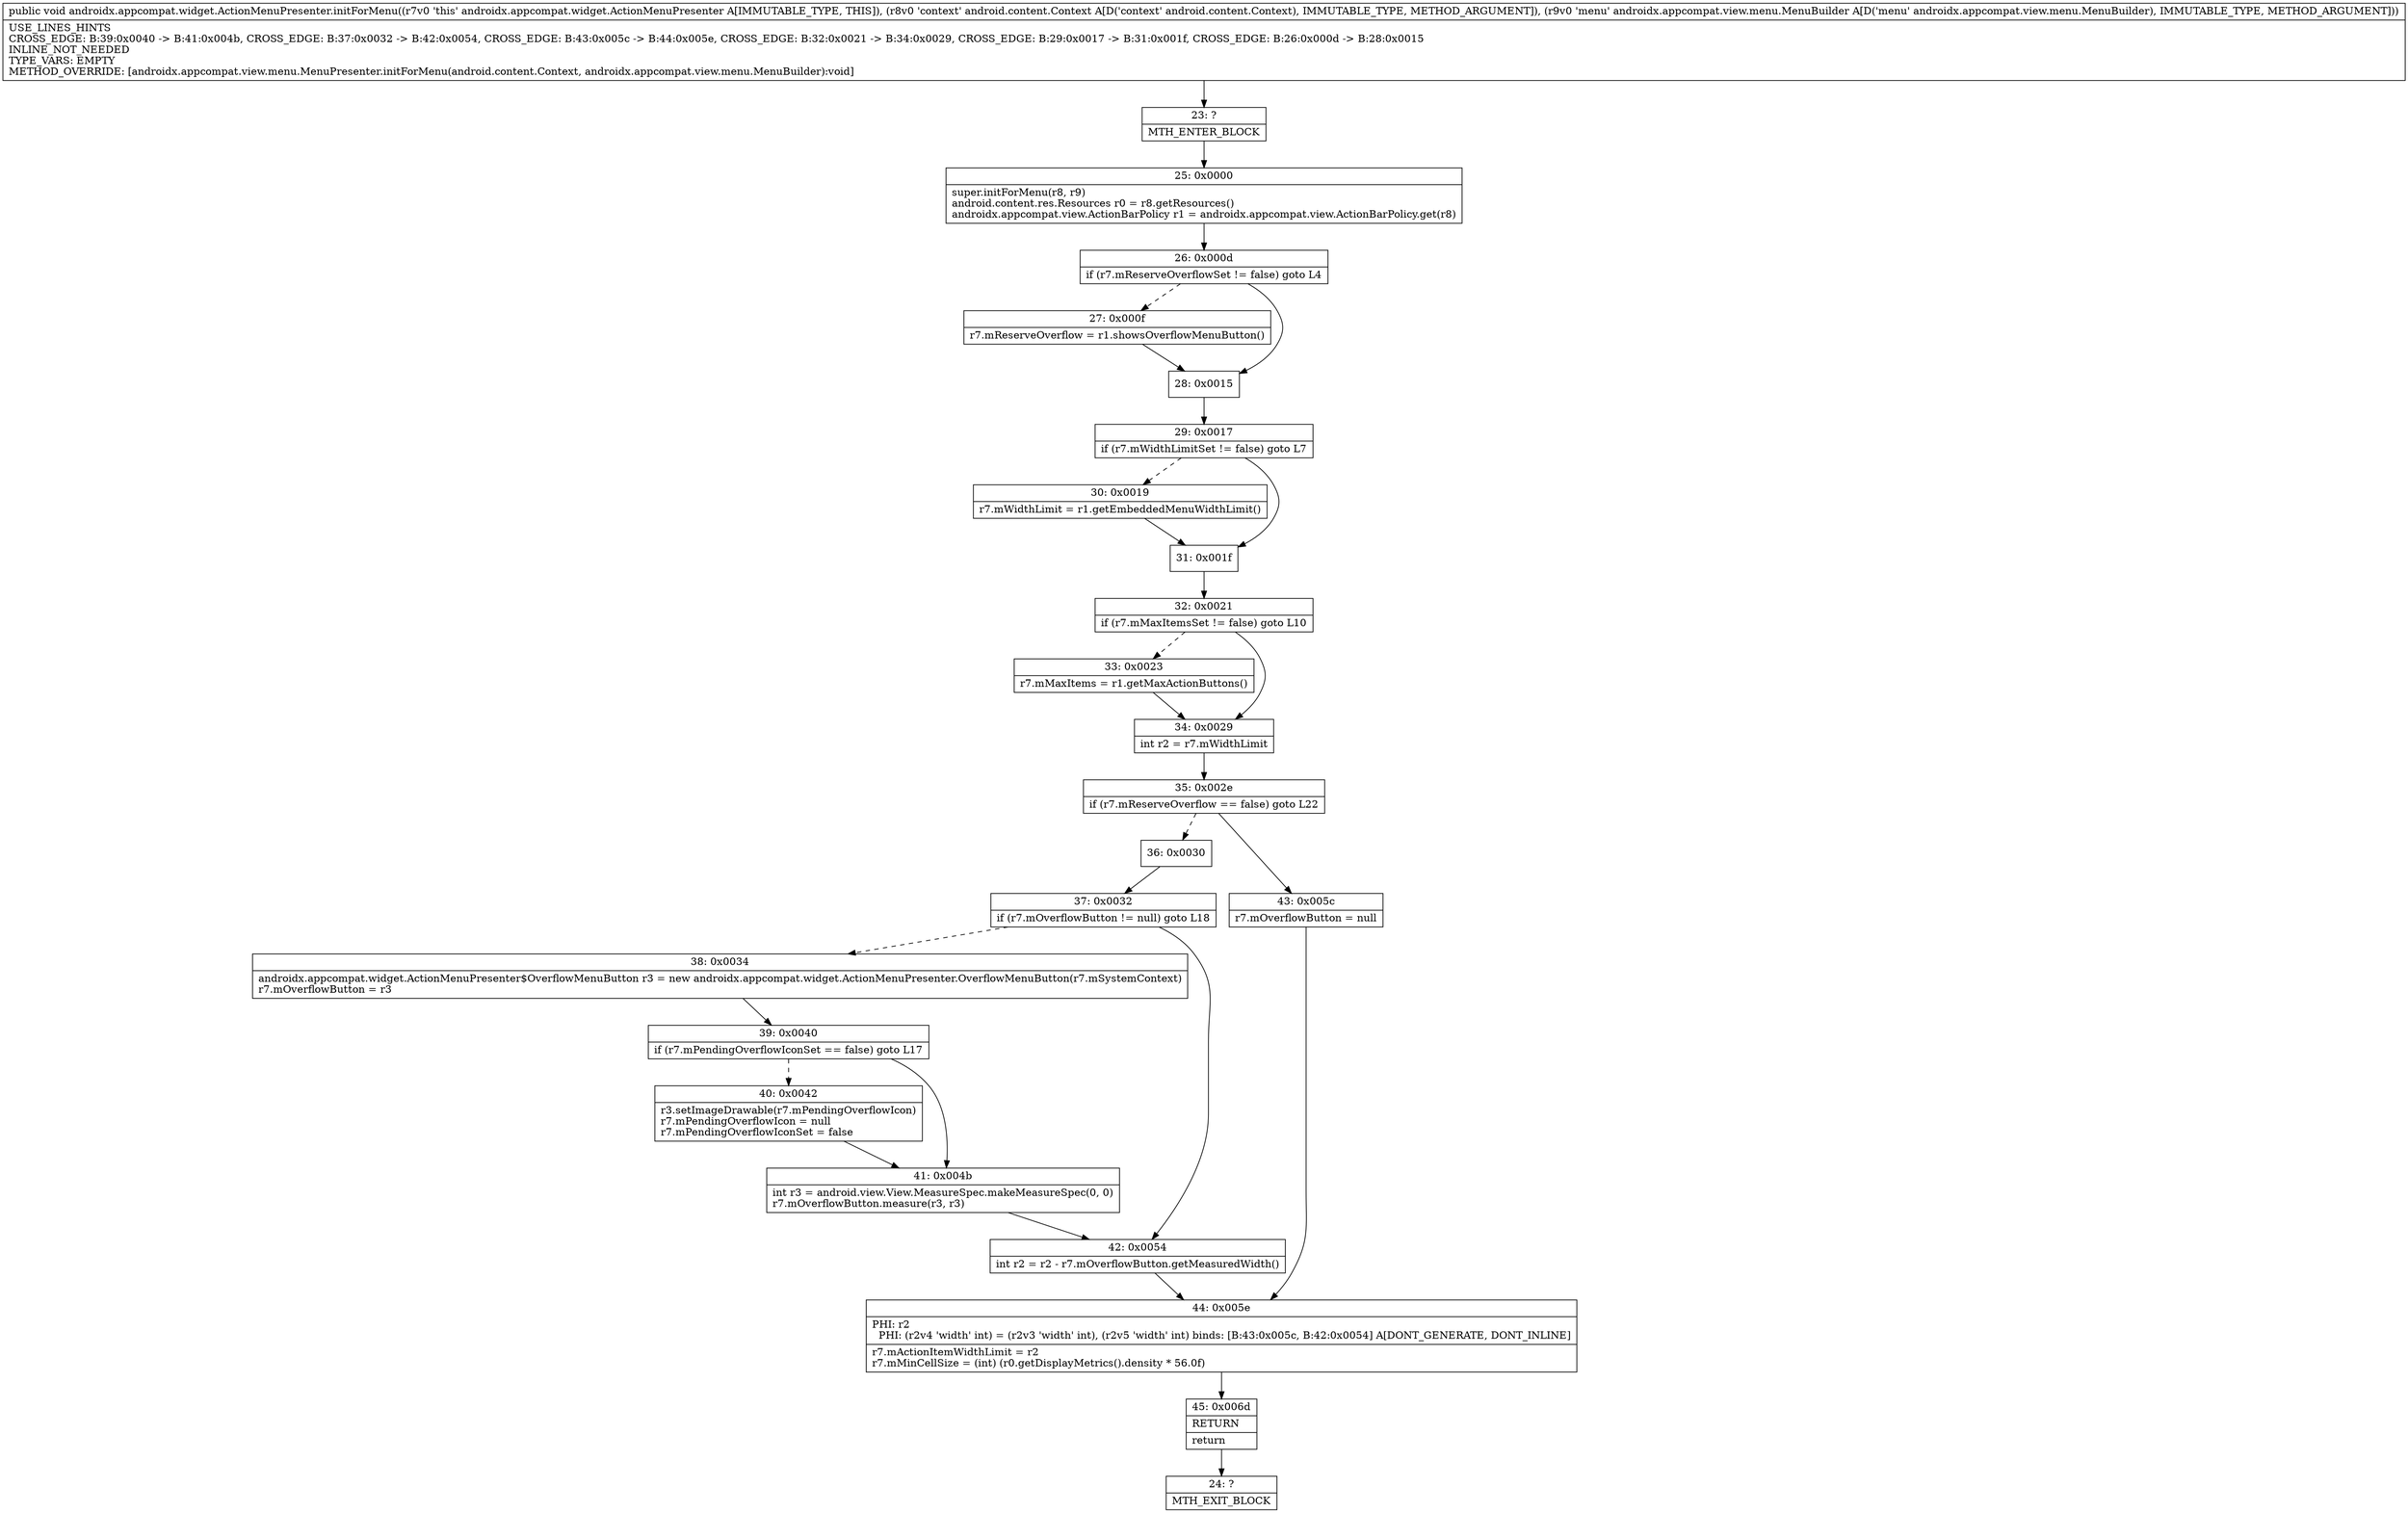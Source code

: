 digraph "CFG forandroidx.appcompat.widget.ActionMenuPresenter.initForMenu(Landroid\/content\/Context;Landroidx\/appcompat\/view\/menu\/MenuBuilder;)V" {
Node_23 [shape=record,label="{23\:\ ?|MTH_ENTER_BLOCK\l}"];
Node_25 [shape=record,label="{25\:\ 0x0000|super.initForMenu(r8, r9)\landroid.content.res.Resources r0 = r8.getResources()\landroidx.appcompat.view.ActionBarPolicy r1 = androidx.appcompat.view.ActionBarPolicy.get(r8)\l}"];
Node_26 [shape=record,label="{26\:\ 0x000d|if (r7.mReserveOverflowSet != false) goto L4\l}"];
Node_27 [shape=record,label="{27\:\ 0x000f|r7.mReserveOverflow = r1.showsOverflowMenuButton()\l}"];
Node_28 [shape=record,label="{28\:\ 0x0015}"];
Node_29 [shape=record,label="{29\:\ 0x0017|if (r7.mWidthLimitSet != false) goto L7\l}"];
Node_30 [shape=record,label="{30\:\ 0x0019|r7.mWidthLimit = r1.getEmbeddedMenuWidthLimit()\l}"];
Node_31 [shape=record,label="{31\:\ 0x001f}"];
Node_32 [shape=record,label="{32\:\ 0x0021|if (r7.mMaxItemsSet != false) goto L10\l}"];
Node_33 [shape=record,label="{33\:\ 0x0023|r7.mMaxItems = r1.getMaxActionButtons()\l}"];
Node_34 [shape=record,label="{34\:\ 0x0029|int r2 = r7.mWidthLimit\l}"];
Node_35 [shape=record,label="{35\:\ 0x002e|if (r7.mReserveOverflow == false) goto L22\l}"];
Node_36 [shape=record,label="{36\:\ 0x0030}"];
Node_37 [shape=record,label="{37\:\ 0x0032|if (r7.mOverflowButton != null) goto L18\l}"];
Node_38 [shape=record,label="{38\:\ 0x0034|androidx.appcompat.widget.ActionMenuPresenter$OverflowMenuButton r3 = new androidx.appcompat.widget.ActionMenuPresenter.OverflowMenuButton(r7.mSystemContext)\lr7.mOverflowButton = r3\l}"];
Node_39 [shape=record,label="{39\:\ 0x0040|if (r7.mPendingOverflowIconSet == false) goto L17\l}"];
Node_40 [shape=record,label="{40\:\ 0x0042|r3.setImageDrawable(r7.mPendingOverflowIcon)\lr7.mPendingOverflowIcon = null\lr7.mPendingOverflowIconSet = false\l}"];
Node_41 [shape=record,label="{41\:\ 0x004b|int r3 = android.view.View.MeasureSpec.makeMeasureSpec(0, 0)\lr7.mOverflowButton.measure(r3, r3)\l}"];
Node_42 [shape=record,label="{42\:\ 0x0054|int r2 = r2 \- r7.mOverflowButton.getMeasuredWidth()\l}"];
Node_44 [shape=record,label="{44\:\ 0x005e|PHI: r2 \l  PHI: (r2v4 'width' int) = (r2v3 'width' int), (r2v5 'width' int) binds: [B:43:0x005c, B:42:0x0054] A[DONT_GENERATE, DONT_INLINE]\l|r7.mActionItemWidthLimit = r2\lr7.mMinCellSize = (int) (r0.getDisplayMetrics().density * 56.0f)\l}"];
Node_45 [shape=record,label="{45\:\ 0x006d|RETURN\l|return\l}"];
Node_24 [shape=record,label="{24\:\ ?|MTH_EXIT_BLOCK\l}"];
Node_43 [shape=record,label="{43\:\ 0x005c|r7.mOverflowButton = null\l}"];
MethodNode[shape=record,label="{public void androidx.appcompat.widget.ActionMenuPresenter.initForMenu((r7v0 'this' androidx.appcompat.widget.ActionMenuPresenter A[IMMUTABLE_TYPE, THIS]), (r8v0 'context' android.content.Context A[D('context' android.content.Context), IMMUTABLE_TYPE, METHOD_ARGUMENT]), (r9v0 'menu' androidx.appcompat.view.menu.MenuBuilder A[D('menu' androidx.appcompat.view.menu.MenuBuilder), IMMUTABLE_TYPE, METHOD_ARGUMENT]))  | USE_LINES_HINTS\lCROSS_EDGE: B:39:0x0040 \-\> B:41:0x004b, CROSS_EDGE: B:37:0x0032 \-\> B:42:0x0054, CROSS_EDGE: B:43:0x005c \-\> B:44:0x005e, CROSS_EDGE: B:32:0x0021 \-\> B:34:0x0029, CROSS_EDGE: B:29:0x0017 \-\> B:31:0x001f, CROSS_EDGE: B:26:0x000d \-\> B:28:0x0015\lINLINE_NOT_NEEDED\lTYPE_VARS: EMPTY\lMETHOD_OVERRIDE: [androidx.appcompat.view.menu.MenuPresenter.initForMenu(android.content.Context, androidx.appcompat.view.menu.MenuBuilder):void]\l}"];
MethodNode -> Node_23;Node_23 -> Node_25;
Node_25 -> Node_26;
Node_26 -> Node_27[style=dashed];
Node_26 -> Node_28;
Node_27 -> Node_28;
Node_28 -> Node_29;
Node_29 -> Node_30[style=dashed];
Node_29 -> Node_31;
Node_30 -> Node_31;
Node_31 -> Node_32;
Node_32 -> Node_33[style=dashed];
Node_32 -> Node_34;
Node_33 -> Node_34;
Node_34 -> Node_35;
Node_35 -> Node_36[style=dashed];
Node_35 -> Node_43;
Node_36 -> Node_37;
Node_37 -> Node_38[style=dashed];
Node_37 -> Node_42;
Node_38 -> Node_39;
Node_39 -> Node_40[style=dashed];
Node_39 -> Node_41;
Node_40 -> Node_41;
Node_41 -> Node_42;
Node_42 -> Node_44;
Node_44 -> Node_45;
Node_45 -> Node_24;
Node_43 -> Node_44;
}

